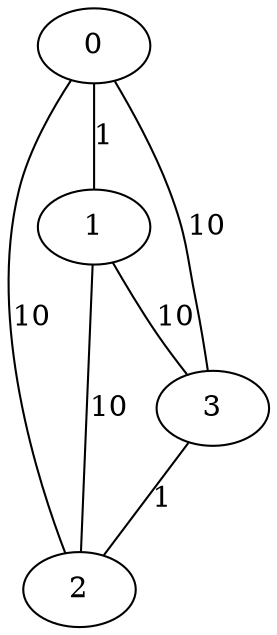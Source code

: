 graph graphname {
0;
1;
2;
3;
0 -- 1  [weight=1, label=1];
1 -- 2  [weight=10, label=10];
3 -- 2  [weight=1, label=1];
1 -- 3  [weight=10, label=10];
3 -- 0  [weight=10, label=10];
2 -- 0  [weight=10, label=10];
}

